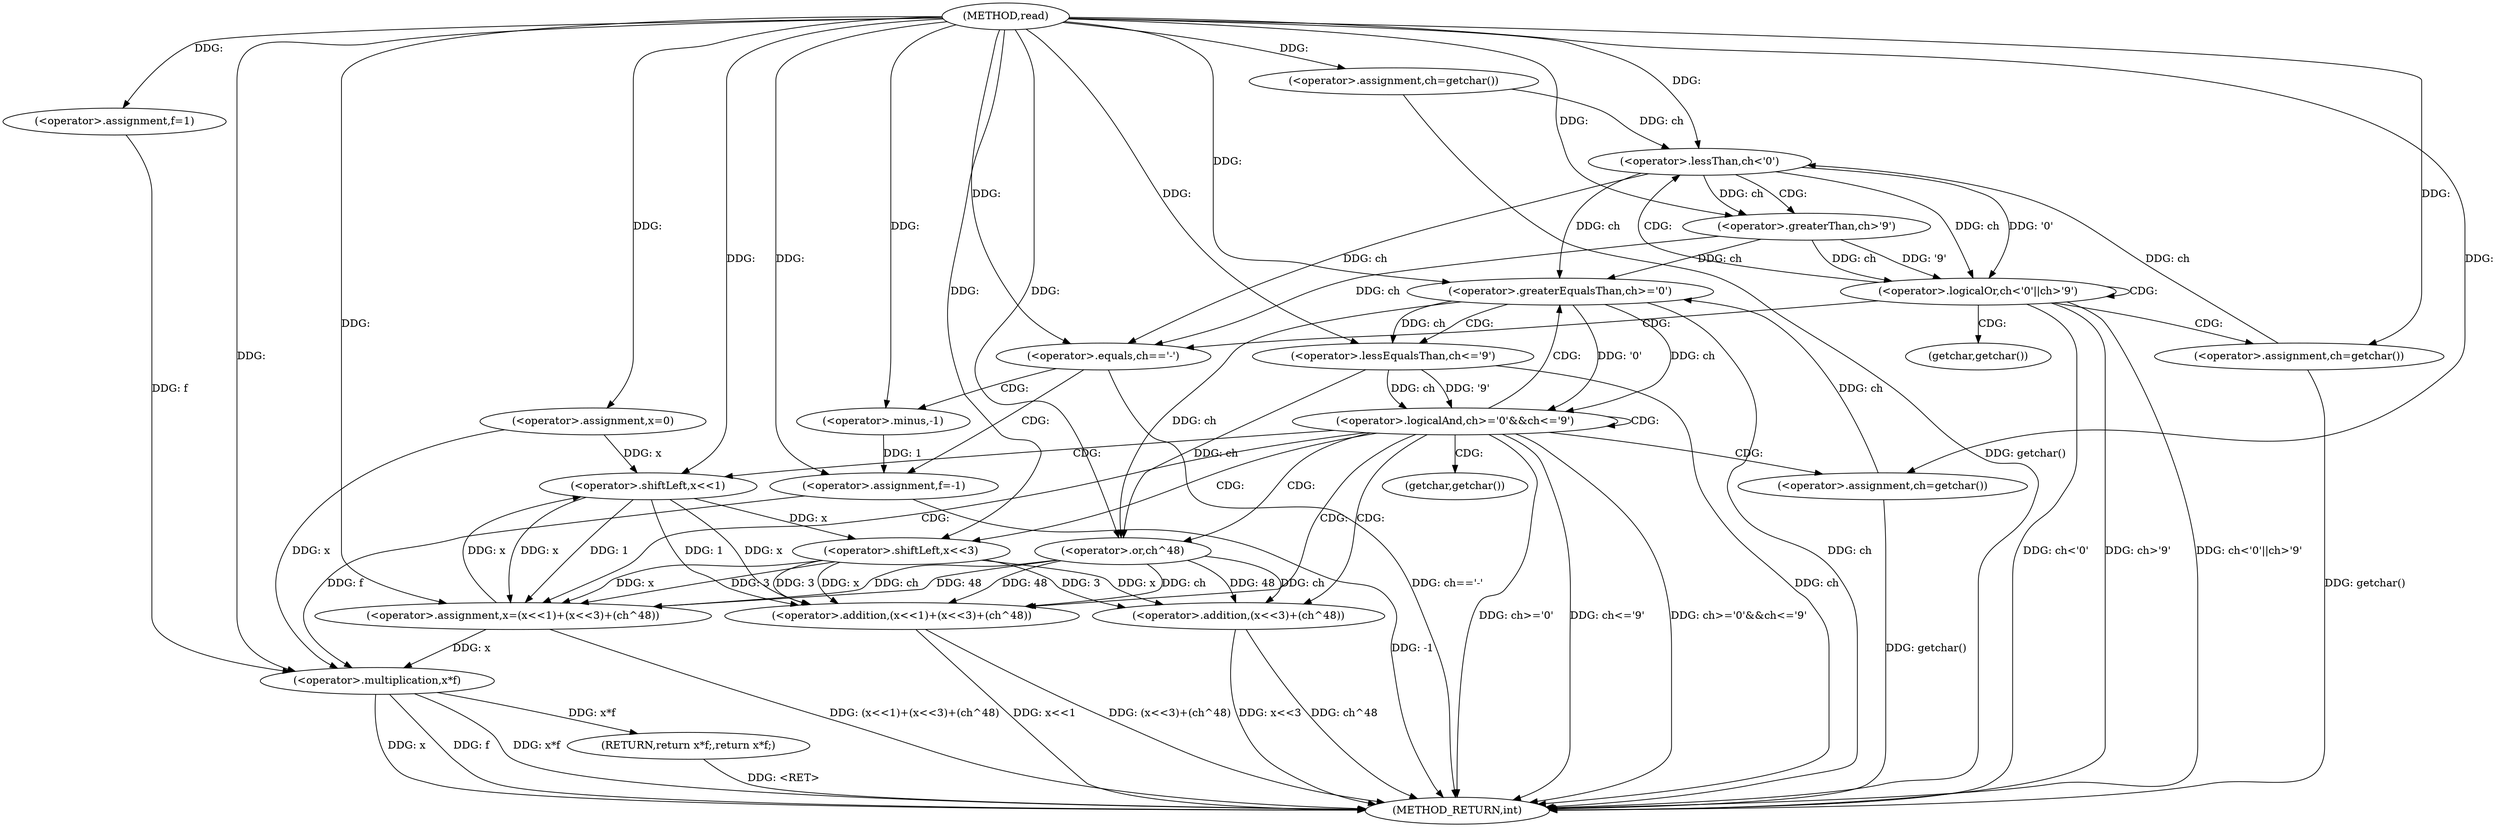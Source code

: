 digraph "read" {  
"1000105" [label = "(METHOD,read)" ]
"1000168" [label = "(METHOD_RETURN,int)" ]
"1000108" [label = "(<operator>.assignment,x=0)" ]
"1000112" [label = "(<operator>.assignment,f=1)" ]
"1000116" [label = "(<operator>.assignment,ch=getchar())" ]
"1000164" [label = "(RETURN,return x*f;,return x*f;)" ]
"1000120" [label = "(<operator>.logicalOr,ch<'0'||ch>'9')" ]
"1000140" [label = "(<operator>.logicalAnd,ch>='0'&&ch<='9')" ]
"1000165" [label = "(<operator>.multiplication,x*f)" ]
"1000136" [label = "(<operator>.assignment,ch=getchar())" ]
"1000148" [label = "(<operator>.assignment,x=(x<<1)+(x<<3)+(ch^48))" ]
"1000161" [label = "(<operator>.assignment,ch=getchar())" ]
"1000121" [label = "(<operator>.lessThan,ch<'0')" ]
"1000124" [label = "(<operator>.greaterThan,ch>'9')" ]
"1000129" [label = "(<operator>.equals,ch=='-')" ]
"1000132" [label = "(<operator>.assignment,f=-1)" ]
"1000141" [label = "(<operator>.greaterEqualsThan,ch>='0')" ]
"1000144" [label = "(<operator>.lessEqualsThan,ch<='9')" ]
"1000150" [label = "(<operator>.addition,(x<<1)+(x<<3)+(ch^48))" ]
"1000134" [label = "(<operator>.minus,-1)" ]
"1000151" [label = "(<operator>.shiftLeft,x<<1)" ]
"1000154" [label = "(<operator>.addition,(x<<3)+(ch^48))" ]
"1000155" [label = "(<operator>.shiftLeft,x<<3)" ]
"1000158" [label = "(<operator>.or,ch^48)" ]
"1000138" [label = "(getchar,getchar())" ]
"1000163" [label = "(getchar,getchar())" ]
  "1000116" -> "1000168"  [ label = "DDG: getchar()"] 
  "1000120" -> "1000168"  [ label = "DDG: ch<'0'"] 
  "1000120" -> "1000168"  [ label = "DDG: ch>'9'"] 
  "1000120" -> "1000168"  [ label = "DDG: ch<'0'||ch>'9'"] 
  "1000141" -> "1000168"  [ label = "DDG: ch"] 
  "1000140" -> "1000168"  [ label = "DDG: ch>='0'"] 
  "1000144" -> "1000168"  [ label = "DDG: ch"] 
  "1000140" -> "1000168"  [ label = "DDG: ch<='9'"] 
  "1000140" -> "1000168"  [ label = "DDG: ch>='0'&&ch<='9'"] 
  "1000165" -> "1000168"  [ label = "DDG: x"] 
  "1000165" -> "1000168"  [ label = "DDG: f"] 
  "1000165" -> "1000168"  [ label = "DDG: x*f"] 
  "1000150" -> "1000168"  [ label = "DDG: x<<1"] 
  "1000154" -> "1000168"  [ label = "DDG: x<<3"] 
  "1000154" -> "1000168"  [ label = "DDG: ch^48"] 
  "1000150" -> "1000168"  [ label = "DDG: (x<<3)+(ch^48)"] 
  "1000148" -> "1000168"  [ label = "DDG: (x<<1)+(x<<3)+(ch^48)"] 
  "1000161" -> "1000168"  [ label = "DDG: getchar()"] 
  "1000129" -> "1000168"  [ label = "DDG: ch=='-'"] 
  "1000132" -> "1000168"  [ label = "DDG: -1"] 
  "1000136" -> "1000168"  [ label = "DDG: getchar()"] 
  "1000164" -> "1000168"  [ label = "DDG: <RET>"] 
  "1000105" -> "1000108"  [ label = "DDG: "] 
  "1000105" -> "1000112"  [ label = "DDG: "] 
  "1000105" -> "1000116"  [ label = "DDG: "] 
  "1000165" -> "1000164"  [ label = "DDG: x*f"] 
  "1000121" -> "1000120"  [ label = "DDG: '0'"] 
  "1000121" -> "1000120"  [ label = "DDG: ch"] 
  "1000124" -> "1000120"  [ label = "DDG: ch"] 
  "1000124" -> "1000120"  [ label = "DDG: '9'"] 
  "1000105" -> "1000136"  [ label = "DDG: "] 
  "1000141" -> "1000140"  [ label = "DDG: ch"] 
  "1000141" -> "1000140"  [ label = "DDG: '0'"] 
  "1000144" -> "1000140"  [ label = "DDG: '9'"] 
  "1000144" -> "1000140"  [ label = "DDG: ch"] 
  "1000155" -> "1000148"  [ label = "DDG: x"] 
  "1000155" -> "1000148"  [ label = "DDG: 3"] 
  "1000158" -> "1000148"  [ label = "DDG: 48"] 
  "1000158" -> "1000148"  [ label = "DDG: ch"] 
  "1000151" -> "1000148"  [ label = "DDG: 1"] 
  "1000151" -> "1000148"  [ label = "DDG: x"] 
  "1000105" -> "1000161"  [ label = "DDG: "] 
  "1000108" -> "1000165"  [ label = "DDG: x"] 
  "1000148" -> "1000165"  [ label = "DDG: x"] 
  "1000105" -> "1000165"  [ label = "DDG: "] 
  "1000112" -> "1000165"  [ label = "DDG: f"] 
  "1000132" -> "1000165"  [ label = "DDG: f"] 
  "1000116" -> "1000121"  [ label = "DDG: ch"] 
  "1000136" -> "1000121"  [ label = "DDG: ch"] 
  "1000105" -> "1000121"  [ label = "DDG: "] 
  "1000121" -> "1000124"  [ label = "DDG: ch"] 
  "1000105" -> "1000124"  [ label = "DDG: "] 
  "1000134" -> "1000132"  [ label = "DDG: 1"] 
  "1000121" -> "1000141"  [ label = "DDG: ch"] 
  "1000124" -> "1000141"  [ label = "DDG: ch"] 
  "1000161" -> "1000141"  [ label = "DDG: ch"] 
  "1000105" -> "1000141"  [ label = "DDG: "] 
  "1000141" -> "1000144"  [ label = "DDG: ch"] 
  "1000105" -> "1000144"  [ label = "DDG: "] 
  "1000105" -> "1000148"  [ label = "DDG: "] 
  "1000121" -> "1000129"  [ label = "DDG: ch"] 
  "1000124" -> "1000129"  [ label = "DDG: ch"] 
  "1000105" -> "1000129"  [ label = "DDG: "] 
  "1000105" -> "1000132"  [ label = "DDG: "] 
  "1000151" -> "1000150"  [ label = "DDG: 1"] 
  "1000151" -> "1000150"  [ label = "DDG: x"] 
  "1000155" -> "1000150"  [ label = "DDG: x"] 
  "1000155" -> "1000150"  [ label = "DDG: 3"] 
  "1000158" -> "1000150"  [ label = "DDG: 48"] 
  "1000158" -> "1000150"  [ label = "DDG: ch"] 
  "1000105" -> "1000134"  [ label = "DDG: "] 
  "1000108" -> "1000151"  [ label = "DDG: x"] 
  "1000148" -> "1000151"  [ label = "DDG: x"] 
  "1000105" -> "1000151"  [ label = "DDG: "] 
  "1000155" -> "1000154"  [ label = "DDG: x"] 
  "1000155" -> "1000154"  [ label = "DDG: 3"] 
  "1000158" -> "1000154"  [ label = "DDG: 48"] 
  "1000158" -> "1000154"  [ label = "DDG: ch"] 
  "1000151" -> "1000155"  [ label = "DDG: x"] 
  "1000105" -> "1000155"  [ label = "DDG: "] 
  "1000141" -> "1000158"  [ label = "DDG: ch"] 
  "1000144" -> "1000158"  [ label = "DDG: ch"] 
  "1000105" -> "1000158"  [ label = "DDG: "] 
  "1000120" -> "1000121"  [ label = "CDG: "] 
  "1000120" -> "1000120"  [ label = "CDG: "] 
  "1000120" -> "1000129"  [ label = "CDG: "] 
  "1000120" -> "1000136"  [ label = "CDG: "] 
  "1000120" -> "1000138"  [ label = "CDG: "] 
  "1000140" -> "1000163"  [ label = "CDG: "] 
  "1000140" -> "1000158"  [ label = "CDG: "] 
  "1000140" -> "1000155"  [ label = "CDG: "] 
  "1000140" -> "1000141"  [ label = "CDG: "] 
  "1000140" -> "1000154"  [ label = "CDG: "] 
  "1000140" -> "1000161"  [ label = "CDG: "] 
  "1000140" -> "1000151"  [ label = "CDG: "] 
  "1000140" -> "1000150"  [ label = "CDG: "] 
  "1000140" -> "1000148"  [ label = "CDG: "] 
  "1000140" -> "1000140"  [ label = "CDG: "] 
  "1000121" -> "1000124"  [ label = "CDG: "] 
  "1000141" -> "1000144"  [ label = "CDG: "] 
  "1000129" -> "1000132"  [ label = "CDG: "] 
  "1000129" -> "1000134"  [ label = "CDG: "] 
}
